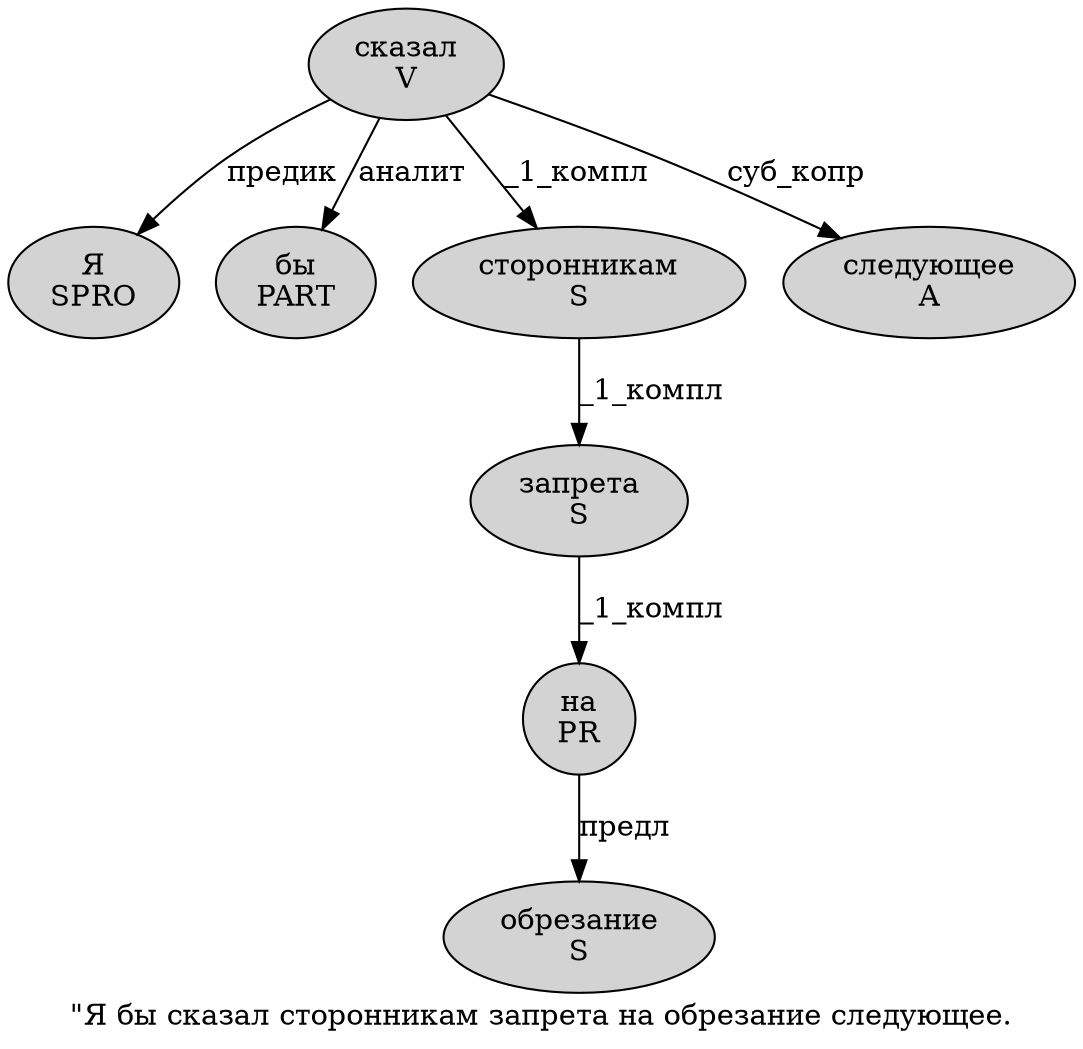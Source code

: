 digraph SENTENCE_1426 {
	graph [label="\"Я бы сказал сторонникам запрета на обрезание следующее."]
	node [style=filled]
		1 [label="Я
SPRO" color="" fillcolor=lightgray penwidth=1 shape=ellipse]
		2 [label="бы
PART" color="" fillcolor=lightgray penwidth=1 shape=ellipse]
		3 [label="сказал
V" color="" fillcolor=lightgray penwidth=1 shape=ellipse]
		4 [label="сторонникам
S" color="" fillcolor=lightgray penwidth=1 shape=ellipse]
		5 [label="запрета
S" color="" fillcolor=lightgray penwidth=1 shape=ellipse]
		6 [label="на
PR" color="" fillcolor=lightgray penwidth=1 shape=ellipse]
		7 [label="обрезание
S" color="" fillcolor=lightgray penwidth=1 shape=ellipse]
		8 [label="следующее
A" color="" fillcolor=lightgray penwidth=1 shape=ellipse]
			4 -> 5 [label="_1_компл"]
			5 -> 6 [label="_1_компл"]
			3 -> 1 [label="предик"]
			3 -> 2 [label="аналит"]
			3 -> 4 [label="_1_компл"]
			3 -> 8 [label="суб_копр"]
			6 -> 7 [label="предл"]
}
